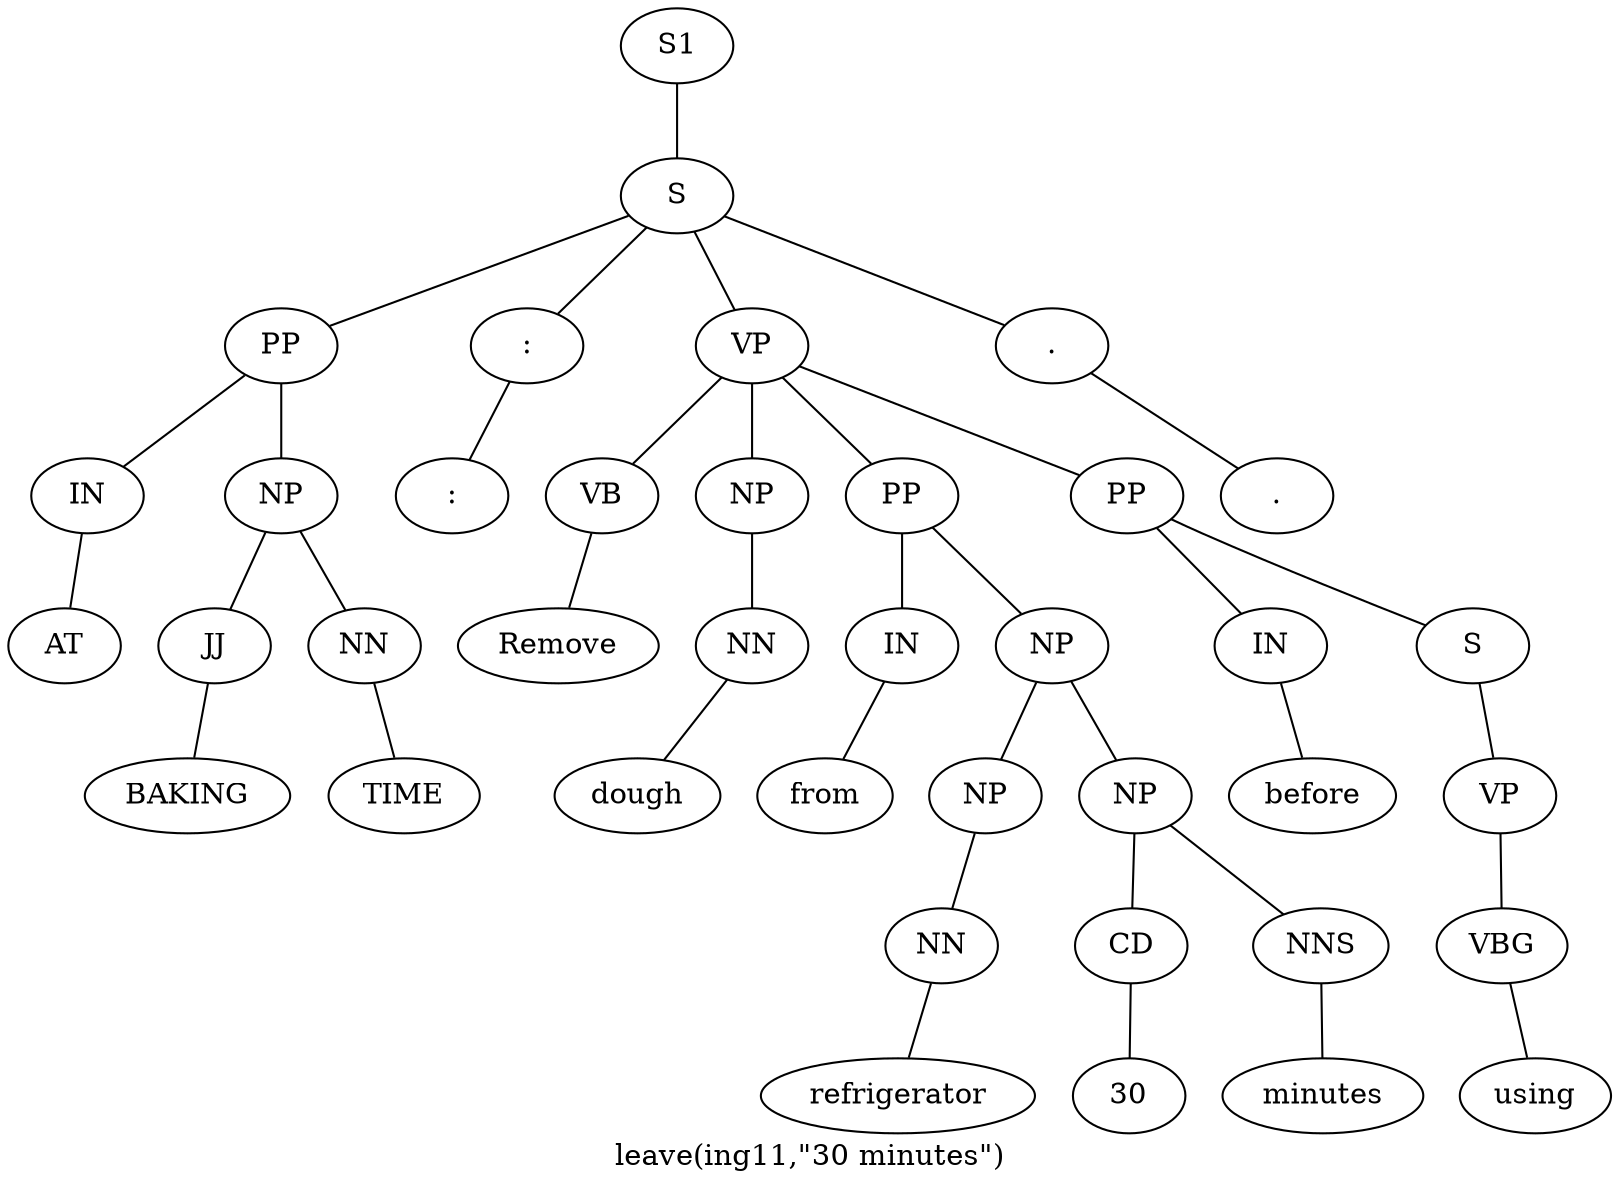 graph SyntaxGraph {
	label = "leave(ing11,\"30 minutes\")";
	Node0 [label="S1"];
	Node1 [label="S"];
	Node2 [label="PP"];
	Node3 [label="IN"];
	Node4 [label="AT"];
	Node5 [label="NP"];
	Node6 [label="JJ"];
	Node7 [label="BAKING"];
	Node8 [label="NN"];
	Node9 [label="TIME"];
	Node10 [label=":"];
	Node11 [label=":"];
	Node12 [label="VP"];
	Node13 [label="VB"];
	Node14 [label="Remove"];
	Node15 [label="NP"];
	Node16 [label="NN"];
	Node17 [label="dough"];
	Node18 [label="PP"];
	Node19 [label="IN"];
	Node20 [label="from"];
	Node21 [label="NP"];
	Node22 [label="NP"];
	Node23 [label="NN"];
	Node24 [label="refrigerator"];
	Node25 [label="NP"];
	Node26 [label="CD"];
	Node27 [label="30"];
	Node28 [label="NNS"];
	Node29 [label="minutes"];
	Node30 [label="PP"];
	Node31 [label="IN"];
	Node32 [label="before"];
	Node33 [label="S"];
	Node34 [label="VP"];
	Node35 [label="VBG"];
	Node36 [label="using"];
	Node37 [label="."];
	Node38 [label="."];

	Node0 -- Node1;
	Node1 -- Node2;
	Node1 -- Node10;
	Node1 -- Node12;
	Node1 -- Node37;
	Node2 -- Node3;
	Node2 -- Node5;
	Node3 -- Node4;
	Node5 -- Node6;
	Node5 -- Node8;
	Node6 -- Node7;
	Node8 -- Node9;
	Node10 -- Node11;
	Node12 -- Node13;
	Node12 -- Node15;
	Node12 -- Node18;
	Node12 -- Node30;
	Node13 -- Node14;
	Node15 -- Node16;
	Node16 -- Node17;
	Node18 -- Node19;
	Node18 -- Node21;
	Node19 -- Node20;
	Node21 -- Node22;
	Node21 -- Node25;
	Node22 -- Node23;
	Node23 -- Node24;
	Node25 -- Node26;
	Node25 -- Node28;
	Node26 -- Node27;
	Node28 -- Node29;
	Node30 -- Node31;
	Node30 -- Node33;
	Node31 -- Node32;
	Node33 -- Node34;
	Node34 -- Node35;
	Node35 -- Node36;
	Node37 -- Node38;
}